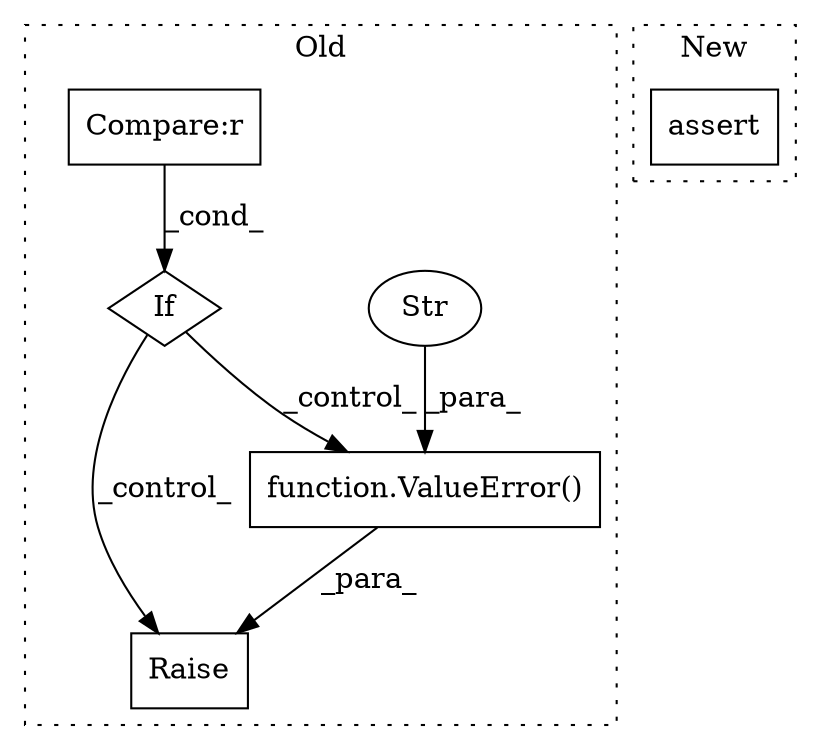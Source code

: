 digraph G {
subgraph cluster0 {
1 [label="function.ValueError()" a="75" s="13389,13442" l="11,1" shape="box"];
3 [label="If" a="96" s="13281,13307" l="0,14" shape="diamond"];
4 [label="Str" a="66" s="13400" l="42" shape="ellipse"];
5 [label="Compare:r" a="40" s="13281" l="26" shape="box"];
6 [label="Raise" a="91" s="13383" l="6" shape="box"];
label = "Old";
style="dotted";
}
subgraph cluster1 {
2 [label="assert" a="65" s="14063" l="7" shape="box"];
label = "New";
style="dotted";
}
1 -> 6 [label="_para_"];
3 -> 1 [label="_control_"];
3 -> 6 [label="_control_"];
4 -> 1 [label="_para_"];
5 -> 3 [label="_cond_"];
}